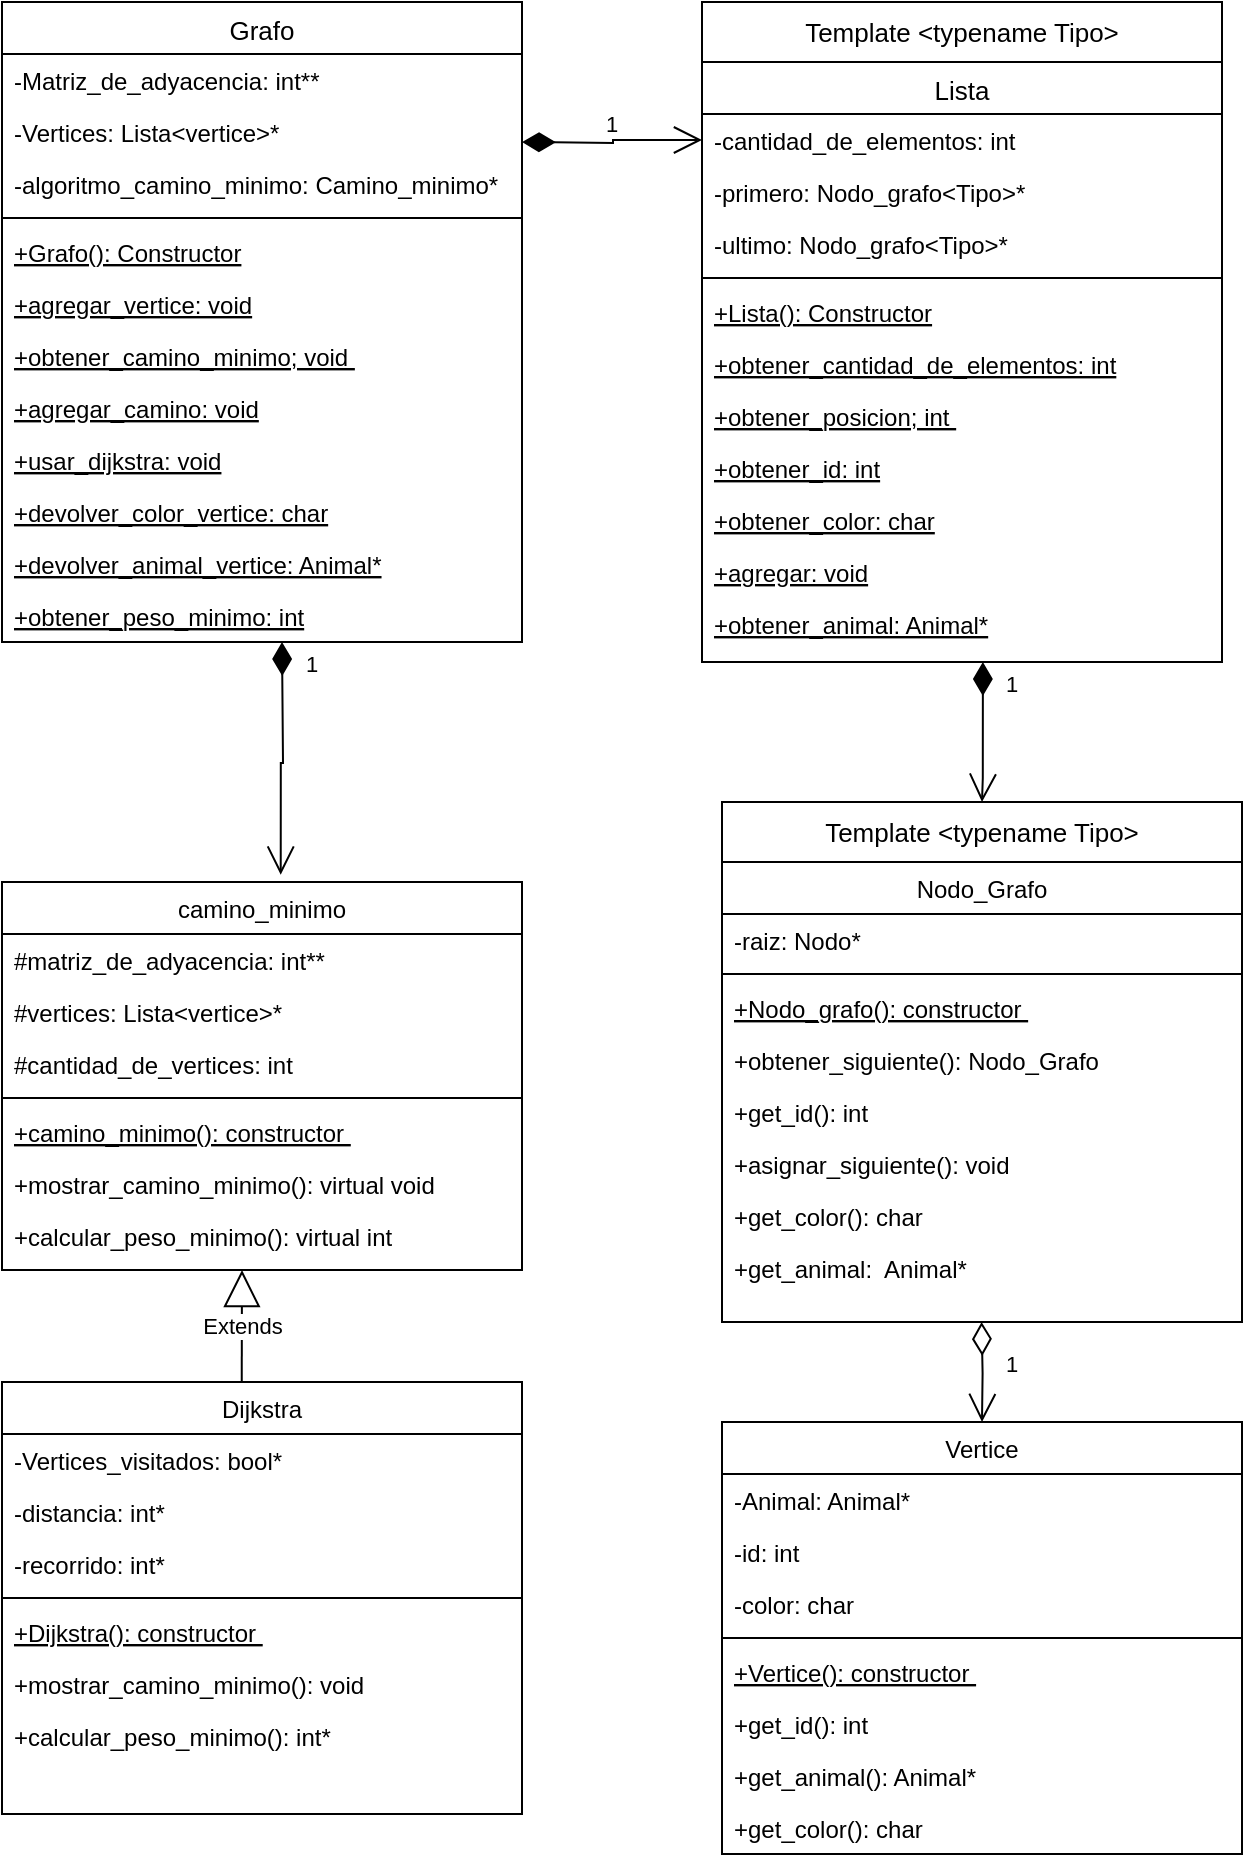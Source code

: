 <mxfile version="20.3.0" type="device"><diagram id="C5RBs43oDa-KdzZeNtuy" name="Page-1"><mxGraphModel dx="1895" dy="2374" grid="1" gridSize="10" guides="1" tooltips="1" connect="1" arrows="1" fold="1" page="1" pageScale="1" pageWidth="827" pageHeight="1169" math="0" shadow="0"><root><mxCell id="WIyWlLk6GJQsqaUBKTNV-0"/><mxCell id="WIyWlLk6GJQsqaUBKTNV-1" parent="WIyWlLk6GJQsqaUBKTNV-0"/><mxCell id="MUb5xQNegAE2DCMX_dtL-4" value="Grafo" style="swimlane;fontStyle=0;align=center;verticalAlign=top;childLayout=stackLayout;horizontal=1;startSize=26;horizontalStack=0;resizeParent=1;resizeLast=0;collapsible=1;marginBottom=0;rounded=0;shadow=0;strokeWidth=1;fontSize=13;" parent="WIyWlLk6GJQsqaUBKTNV-1" vertex="1"><mxGeometry x="10" y="-1150" width="260" height="320" as="geometry"><mxRectangle x="130" y="380" width="160" height="26" as="alternateBounds"/></mxGeometry></mxCell><mxCell id="MUb5xQNegAE2DCMX_dtL-5" value="-Matriz_de_adyacencia: int**" style="text;align=left;verticalAlign=top;spacingLeft=4;spacingRight=4;overflow=hidden;rotatable=0;points=[[0,0.5],[1,0.5]];portConstraint=eastwest;" parent="MUb5xQNegAE2DCMX_dtL-4" vertex="1"><mxGeometry y="26" width="260" height="26" as="geometry"/></mxCell><mxCell id="QD2jiFjRlvJgEh4gMiL_-0" value="-Vertices: Lista&lt;vertice&gt;*" style="text;align=left;verticalAlign=top;spacingLeft=4;spacingRight=4;overflow=hidden;rotatable=0;points=[[0,0.5],[1,0.5]];portConstraint=eastwest;" parent="MUb5xQNegAE2DCMX_dtL-4" vertex="1"><mxGeometry y="52" width="260" height="26" as="geometry"/></mxCell><mxCell id="MUb5xQNegAE2DCMX_dtL-10" value="-algoritmo_camino_minimo: Camino_minimo*" style="text;align=left;verticalAlign=top;spacingLeft=4;spacingRight=4;overflow=hidden;rotatable=0;points=[[0,0.5],[1,0.5]];portConstraint=eastwest;" parent="MUb5xQNegAE2DCMX_dtL-4" vertex="1"><mxGeometry y="78" width="260" height="26" as="geometry"/></mxCell><mxCell id="MUb5xQNegAE2DCMX_dtL-6" value="" style="line;html=1;strokeWidth=1;align=left;verticalAlign=middle;spacingTop=-1;spacingLeft=3;spacingRight=3;rotatable=0;labelPosition=right;points=[];portConstraint=eastwest;" parent="MUb5xQNegAE2DCMX_dtL-4" vertex="1"><mxGeometry y="104" width="260" height="8" as="geometry"/></mxCell><mxCell id="MUb5xQNegAE2DCMX_dtL-9" value="+Grafo(): Constructor" style="text;align=left;verticalAlign=top;spacingLeft=4;spacingRight=4;overflow=hidden;rotatable=0;points=[[0,0.5],[1,0.5]];portConstraint=eastwest;fontStyle=4" parent="MUb5xQNegAE2DCMX_dtL-4" vertex="1"><mxGeometry y="112" width="260" height="26" as="geometry"/></mxCell><mxCell id="NfYvR19Q_Psz9yho2X8H-1" value="+agregar_vertice: void" style="text;align=left;verticalAlign=top;spacingLeft=4;spacingRight=4;overflow=hidden;rotatable=0;points=[[0,0.5],[1,0.5]];portConstraint=eastwest;fontStyle=4" parent="MUb5xQNegAE2DCMX_dtL-4" vertex="1"><mxGeometry y="138" width="260" height="26" as="geometry"/></mxCell><mxCell id="NfYvR19Q_Psz9yho2X8H-2" value="+obtener_camino_minimo; void " style="text;align=left;verticalAlign=top;spacingLeft=4;spacingRight=4;overflow=hidden;rotatable=0;points=[[0,0.5],[1,0.5]];portConstraint=eastwest;fontStyle=4" parent="MUb5xQNegAE2DCMX_dtL-4" vertex="1"><mxGeometry y="164" width="260" height="26" as="geometry"/></mxCell><mxCell id="NfYvR19Q_Psz9yho2X8H-3" value="+agregar_camino: void" style="text;align=left;verticalAlign=top;spacingLeft=4;spacingRight=4;overflow=hidden;rotatable=0;points=[[0,0.5],[1,0.5]];portConstraint=eastwest;fontStyle=4" parent="MUb5xQNegAE2DCMX_dtL-4" vertex="1"><mxGeometry y="190" width="260" height="26" as="geometry"/></mxCell><mxCell id="NfYvR19Q_Psz9yho2X8H-4" value="+usar_dijkstra: void" style="text;align=left;verticalAlign=top;spacingLeft=4;spacingRight=4;overflow=hidden;rotatable=0;points=[[0,0.5],[1,0.5]];portConstraint=eastwest;fontStyle=4" parent="MUb5xQNegAE2DCMX_dtL-4" vertex="1"><mxGeometry y="216" width="260" height="26" as="geometry"/></mxCell><mxCell id="NfYvR19Q_Psz9yho2X8H-5" value="+devolver_color_vertice: char" style="text;align=left;verticalAlign=top;spacingLeft=4;spacingRight=4;overflow=hidden;rotatable=0;points=[[0,0.5],[1,0.5]];portConstraint=eastwest;fontStyle=4" parent="MUb5xQNegAE2DCMX_dtL-4" vertex="1"><mxGeometry y="242" width="260" height="26" as="geometry"/></mxCell><mxCell id="NfYvR19Q_Psz9yho2X8H-6" value="+devolver_animal_vertice: Animal*" style="text;align=left;verticalAlign=top;spacingLeft=4;spacingRight=4;overflow=hidden;rotatable=0;points=[[0,0.5],[1,0.5]];portConstraint=eastwest;fontStyle=4" parent="MUb5xQNegAE2DCMX_dtL-4" vertex="1"><mxGeometry y="268" width="260" height="26" as="geometry"/></mxCell><mxCell id="NfYvR19Q_Psz9yho2X8H-7" value="+obtener_peso_minimo: int" style="text;align=left;verticalAlign=top;spacingLeft=4;spacingRight=4;overflow=hidden;rotatable=0;points=[[0,0.5],[1,0.5]];portConstraint=eastwest;fontStyle=4" parent="MUb5xQNegAE2DCMX_dtL-4" vertex="1"><mxGeometry y="294" width="260" height="26" as="geometry"/></mxCell><mxCell id="MUb5xQNegAE2DCMX_dtL-19" value="Nodo_Grafo" style="swimlane;fontStyle=0;align=center;verticalAlign=top;childLayout=stackLayout;horizontal=1;startSize=26;horizontalStack=0;resizeParent=1;resizeLast=0;collapsible=1;marginBottom=0;rounded=0;shadow=0;strokeWidth=1;" parent="WIyWlLk6GJQsqaUBKTNV-1" vertex="1"><mxGeometry x="370" y="-720" width="260" height="230" as="geometry"><mxRectangle x="130" y="380" width="160" height="26" as="alternateBounds"/></mxGeometry></mxCell><mxCell id="MUb5xQNegAE2DCMX_dtL-21" value="-raiz: Nodo*" style="text;align=left;verticalAlign=top;spacingLeft=4;spacingRight=4;overflow=hidden;rotatable=0;points=[[0,0.5],[1,0.5]];portConstraint=eastwest;" parent="MUb5xQNegAE2DCMX_dtL-19" vertex="1"><mxGeometry y="26" width="260" height="26" as="geometry"/></mxCell><mxCell id="MUb5xQNegAE2DCMX_dtL-22" value="" style="line;html=1;strokeWidth=1;align=left;verticalAlign=middle;spacingTop=-1;spacingLeft=3;spacingRight=3;rotatable=0;labelPosition=right;points=[];portConstraint=eastwest;" parent="MUb5xQNegAE2DCMX_dtL-19" vertex="1"><mxGeometry y="52" width="260" height="8" as="geometry"/></mxCell><mxCell id="MUb5xQNegAE2DCMX_dtL-24" value="+Nodo_grafo(): constructor " style="text;align=left;verticalAlign=top;spacingLeft=4;spacingRight=4;overflow=hidden;rotatable=0;points=[[0,0.5],[1,0.5]];portConstraint=eastwest;fontStyle=4" parent="MUb5xQNegAE2DCMX_dtL-19" vertex="1"><mxGeometry y="60" width="260" height="26" as="geometry"/></mxCell><mxCell id="zDXK_1unl-PCqoljO9lu-1" value="+obtener_siguiente(): Nodo_Grafo " style="text;align=left;verticalAlign=top;spacingLeft=4;spacingRight=4;overflow=hidden;rotatable=0;points=[[0,0.5],[1,0.5]];portConstraint=eastwest;" parent="MUb5xQNegAE2DCMX_dtL-19" vertex="1"><mxGeometry y="86" width="260" height="26" as="geometry"/></mxCell><mxCell id="zDXK_1unl-PCqoljO9lu-2" value="+get_id(): int" style="text;align=left;verticalAlign=top;spacingLeft=4;spacingRight=4;overflow=hidden;rotatable=0;points=[[0,0.5],[1,0.5]];portConstraint=eastwest;" parent="MUb5xQNegAE2DCMX_dtL-19" vertex="1"><mxGeometry y="112" width="260" height="26" as="geometry"/></mxCell><mxCell id="zDXK_1unl-PCqoljO9lu-3" value="+asignar_siguiente(): void" style="text;align=left;verticalAlign=top;spacingLeft=4;spacingRight=4;overflow=hidden;rotatable=0;points=[[0,0.5],[1,0.5]];portConstraint=eastwest;" parent="MUb5xQNegAE2DCMX_dtL-19" vertex="1"><mxGeometry y="138" width="260" height="26" as="geometry"/></mxCell><mxCell id="zDXK_1unl-PCqoljO9lu-4" value="+get_color(): char" style="text;align=left;verticalAlign=top;spacingLeft=4;spacingRight=4;overflow=hidden;rotatable=0;points=[[0,0.5],[1,0.5]];portConstraint=eastwest;" parent="MUb5xQNegAE2DCMX_dtL-19" vertex="1"><mxGeometry y="164" width="260" height="26" as="geometry"/></mxCell><mxCell id="zDXK_1unl-PCqoljO9lu-5" value="+get_animal:  Animal*" style="text;align=left;verticalAlign=top;spacingLeft=4;spacingRight=4;overflow=hidden;rotatable=0;points=[[0,0.5],[1,0.5]];portConstraint=eastwest;" parent="MUb5xQNegAE2DCMX_dtL-19" vertex="1"><mxGeometry y="190" width="260" height="26" as="geometry"/></mxCell><mxCell id="Xaf3R9oi1BTJTHbB0Hd0-0" value="Template &amp;lt;typename Tipo&amp;gt;" style="rounded=0;whiteSpace=wrap;html=1;fontSize=13;" parent="WIyWlLk6GJQsqaUBKTNV-1" vertex="1"><mxGeometry x="370" y="-750" width="260" height="30" as="geometry"/></mxCell><mxCell id="lT6Q3q53uMhQu2bcNwta-2" value="Lista" style="swimlane;fontStyle=0;align=center;verticalAlign=top;childLayout=stackLayout;horizontal=1;startSize=26;horizontalStack=0;resizeParent=1;resizeLast=0;collapsible=1;marginBottom=0;rounded=0;shadow=0;strokeWidth=1;fontSize=13;" parent="WIyWlLk6GJQsqaUBKTNV-1" vertex="1"><mxGeometry x="360" y="-1120" width="260" height="300" as="geometry"><mxRectangle x="130" y="380" width="160" height="26" as="alternateBounds"/></mxGeometry></mxCell><mxCell id="lT6Q3q53uMhQu2bcNwta-3" value="-cantidad_de_elementos: int" style="text;align=left;verticalAlign=top;spacingLeft=4;spacingRight=4;overflow=hidden;rotatable=0;points=[[0,0.5],[1,0.5]];portConstraint=eastwest;" parent="lT6Q3q53uMhQu2bcNwta-2" vertex="1"><mxGeometry y="26" width="260" height="26" as="geometry"/></mxCell><mxCell id="lT6Q3q53uMhQu2bcNwta-4" value="-primero: Nodo_grafo&lt;Tipo&gt;*" style="text;align=left;verticalAlign=top;spacingLeft=4;spacingRight=4;overflow=hidden;rotatable=0;points=[[0,0.5],[1,0.5]];portConstraint=eastwest;" parent="lT6Q3q53uMhQu2bcNwta-2" vertex="1"><mxGeometry y="52" width="260" height="26" as="geometry"/></mxCell><mxCell id="lT6Q3q53uMhQu2bcNwta-17" value="-ultimo: Nodo_grafo&lt;Tipo&gt;*" style="text;align=left;verticalAlign=top;spacingLeft=4;spacingRight=4;overflow=hidden;rotatable=0;points=[[0,0.5],[1,0.5]];portConstraint=eastwest;" parent="lT6Q3q53uMhQu2bcNwta-2" vertex="1"><mxGeometry y="78" width="260" height="26" as="geometry"/></mxCell><mxCell id="lT6Q3q53uMhQu2bcNwta-7" value="" style="line;html=1;strokeWidth=1;align=left;verticalAlign=middle;spacingTop=-1;spacingLeft=3;spacingRight=3;rotatable=0;labelPosition=right;points=[];portConstraint=eastwest;" parent="lT6Q3q53uMhQu2bcNwta-2" vertex="1"><mxGeometry y="104" width="260" height="8" as="geometry"/></mxCell><mxCell id="lT6Q3q53uMhQu2bcNwta-8" value="+Lista(): Constructor" style="text;align=left;verticalAlign=top;spacingLeft=4;spacingRight=4;overflow=hidden;rotatable=0;points=[[0,0.5],[1,0.5]];portConstraint=eastwest;fontStyle=4" parent="lT6Q3q53uMhQu2bcNwta-2" vertex="1"><mxGeometry y="112" width="260" height="26" as="geometry"/></mxCell><mxCell id="lT6Q3q53uMhQu2bcNwta-9" value="+obtener_cantidad_de_elementos: int" style="text;align=left;verticalAlign=top;spacingLeft=4;spacingRight=4;overflow=hidden;rotatable=0;points=[[0,0.5],[1,0.5]];portConstraint=eastwest;fontStyle=4" parent="lT6Q3q53uMhQu2bcNwta-2" vertex="1"><mxGeometry y="138" width="260" height="26" as="geometry"/></mxCell><mxCell id="lT6Q3q53uMhQu2bcNwta-10" value="+obtener_posicion; int " style="text;align=left;verticalAlign=top;spacingLeft=4;spacingRight=4;overflow=hidden;rotatable=0;points=[[0,0.5],[1,0.5]];portConstraint=eastwest;fontStyle=4" parent="lT6Q3q53uMhQu2bcNwta-2" vertex="1"><mxGeometry y="164" width="260" height="26" as="geometry"/></mxCell><mxCell id="lT6Q3q53uMhQu2bcNwta-11" value="+obtener_id: int" style="text;align=left;verticalAlign=top;spacingLeft=4;spacingRight=4;overflow=hidden;rotatable=0;points=[[0,0.5],[1,0.5]];portConstraint=eastwest;fontStyle=4" parent="lT6Q3q53uMhQu2bcNwta-2" vertex="1"><mxGeometry y="190" width="260" height="26" as="geometry"/></mxCell><mxCell id="lT6Q3q53uMhQu2bcNwta-12" value="+obtener_color: char" style="text;align=left;verticalAlign=top;spacingLeft=4;spacingRight=4;overflow=hidden;rotatable=0;points=[[0,0.5],[1,0.5]];portConstraint=eastwest;fontStyle=4" parent="lT6Q3q53uMhQu2bcNwta-2" vertex="1"><mxGeometry y="216" width="260" height="26" as="geometry"/></mxCell><mxCell id="lT6Q3q53uMhQu2bcNwta-13" value="+agregar: void" style="text;align=left;verticalAlign=top;spacingLeft=4;spacingRight=4;overflow=hidden;rotatable=0;points=[[0,0.5],[1,0.5]];portConstraint=eastwest;fontStyle=4" parent="lT6Q3q53uMhQu2bcNwta-2" vertex="1"><mxGeometry y="242" width="260" height="26" as="geometry"/></mxCell><mxCell id="lT6Q3q53uMhQu2bcNwta-14" value="+obtener_animal: Animal*" style="text;align=left;verticalAlign=top;spacingLeft=4;spacingRight=4;overflow=hidden;rotatable=0;points=[[0,0.5],[1,0.5]];portConstraint=eastwest;fontStyle=4" parent="lT6Q3q53uMhQu2bcNwta-2" vertex="1"><mxGeometry y="268" width="260" height="26" as="geometry"/></mxCell><mxCell id="lT6Q3q53uMhQu2bcNwta-16" value="Template &amp;lt;typename Tipo&amp;gt;" style="rounded=0;whiteSpace=wrap;html=1;fontSize=13;" parent="WIyWlLk6GJQsqaUBKTNV-1" vertex="1"><mxGeometry x="360" y="-1150" width="260" height="30" as="geometry"/></mxCell><mxCell id="lT6Q3q53uMhQu2bcNwta-18" value="Vertice" style="swimlane;fontStyle=0;align=center;verticalAlign=top;childLayout=stackLayout;horizontal=1;startSize=26;horizontalStack=0;resizeParent=1;resizeLast=0;collapsible=1;marginBottom=0;rounded=0;shadow=0;strokeWidth=1;" parent="WIyWlLk6GJQsqaUBKTNV-1" vertex="1"><mxGeometry x="370" y="-440" width="260" height="216" as="geometry"><mxRectangle x="130" y="380" width="160" height="26" as="alternateBounds"/></mxGeometry></mxCell><mxCell id="lT6Q3q53uMhQu2bcNwta-19" value="-Animal: Animal*" style="text;align=left;verticalAlign=top;spacingLeft=4;spacingRight=4;overflow=hidden;rotatable=0;points=[[0,0.5],[1,0.5]];portConstraint=eastwest;" parent="lT6Q3q53uMhQu2bcNwta-18" vertex="1"><mxGeometry y="26" width="260" height="26" as="geometry"/></mxCell><mxCell id="lT6Q3q53uMhQu2bcNwta-27" value="-id: int" style="text;align=left;verticalAlign=top;spacingLeft=4;spacingRight=4;overflow=hidden;rotatable=0;points=[[0,0.5],[1,0.5]];portConstraint=eastwest;" parent="lT6Q3q53uMhQu2bcNwta-18" vertex="1"><mxGeometry y="52" width="260" height="26" as="geometry"/></mxCell><mxCell id="lT6Q3q53uMhQu2bcNwta-28" value="-color: char" style="text;align=left;verticalAlign=top;spacingLeft=4;spacingRight=4;overflow=hidden;rotatable=0;points=[[0,0.5],[1,0.5]];portConstraint=eastwest;" parent="lT6Q3q53uMhQu2bcNwta-18" vertex="1"><mxGeometry y="78" width="260" height="26" as="geometry"/></mxCell><mxCell id="lT6Q3q53uMhQu2bcNwta-20" value="" style="line;html=1;strokeWidth=1;align=left;verticalAlign=middle;spacingTop=-1;spacingLeft=3;spacingRight=3;rotatable=0;labelPosition=right;points=[];portConstraint=eastwest;" parent="lT6Q3q53uMhQu2bcNwta-18" vertex="1"><mxGeometry y="104" width="260" height="8" as="geometry"/></mxCell><mxCell id="lT6Q3q53uMhQu2bcNwta-21" value="+Vertice(): constructor " style="text;align=left;verticalAlign=top;spacingLeft=4;spacingRight=4;overflow=hidden;rotatable=0;points=[[0,0.5],[1,0.5]];portConstraint=eastwest;fontStyle=4" parent="lT6Q3q53uMhQu2bcNwta-18" vertex="1"><mxGeometry y="112" width="260" height="26" as="geometry"/></mxCell><mxCell id="lT6Q3q53uMhQu2bcNwta-22" value="+get_id(): int " style="text;align=left;verticalAlign=top;spacingLeft=4;spacingRight=4;overflow=hidden;rotatable=0;points=[[0,0.5],[1,0.5]];portConstraint=eastwest;" parent="lT6Q3q53uMhQu2bcNwta-18" vertex="1"><mxGeometry y="138" width="260" height="26" as="geometry"/></mxCell><mxCell id="lT6Q3q53uMhQu2bcNwta-23" value="+get_animal(): Animal*" style="text;align=left;verticalAlign=top;spacingLeft=4;spacingRight=4;overflow=hidden;rotatable=0;points=[[0,0.5],[1,0.5]];portConstraint=eastwest;" parent="lT6Q3q53uMhQu2bcNwta-18" vertex="1"><mxGeometry y="164" width="260" height="26" as="geometry"/></mxCell><mxCell id="lT6Q3q53uMhQu2bcNwta-25" value="+get_color(): char" style="text;align=left;verticalAlign=top;spacingLeft=4;spacingRight=4;overflow=hidden;rotatable=0;points=[[0,0.5],[1,0.5]];portConstraint=eastwest;" parent="lT6Q3q53uMhQu2bcNwta-18" vertex="1"><mxGeometry y="190" width="260" height="26" as="geometry"/></mxCell><mxCell id="lT6Q3q53uMhQu2bcNwta-29" value="camino_minimo" style="swimlane;fontStyle=0;align=center;verticalAlign=top;childLayout=stackLayout;horizontal=1;startSize=26;horizontalStack=0;resizeParent=1;resizeLast=0;collapsible=1;marginBottom=0;rounded=0;shadow=0;strokeWidth=1;" parent="WIyWlLk6GJQsqaUBKTNV-1" vertex="1"><mxGeometry x="10" y="-710" width="260" height="194" as="geometry"><mxRectangle x="130" y="380" width="160" height="26" as="alternateBounds"/></mxGeometry></mxCell><mxCell id="lT6Q3q53uMhQu2bcNwta-30" value="#matriz_de_adyacencia: int**" style="text;align=left;verticalAlign=top;spacingLeft=4;spacingRight=4;overflow=hidden;rotatable=0;points=[[0,0.5],[1,0.5]];portConstraint=eastwest;" parent="lT6Q3q53uMhQu2bcNwta-29" vertex="1"><mxGeometry y="26" width="260" height="26" as="geometry"/></mxCell><mxCell id="lT6Q3q53uMhQu2bcNwta-31" value="#vertices: Lista&lt;vertice&gt;*" style="text;align=left;verticalAlign=top;spacingLeft=4;spacingRight=4;overflow=hidden;rotatable=0;points=[[0,0.5],[1,0.5]];portConstraint=eastwest;" parent="lT6Q3q53uMhQu2bcNwta-29" vertex="1"><mxGeometry y="52" width="260" height="26" as="geometry"/></mxCell><mxCell id="lT6Q3q53uMhQu2bcNwta-32" value="#cantidad_de_vertices: int" style="text;align=left;verticalAlign=top;spacingLeft=4;spacingRight=4;overflow=hidden;rotatable=0;points=[[0,0.5],[1,0.5]];portConstraint=eastwest;" parent="lT6Q3q53uMhQu2bcNwta-29" vertex="1"><mxGeometry y="78" width="260" height="26" as="geometry"/></mxCell><mxCell id="lT6Q3q53uMhQu2bcNwta-33" value="" style="line;html=1;strokeWidth=1;align=left;verticalAlign=middle;spacingTop=-1;spacingLeft=3;spacingRight=3;rotatable=0;labelPosition=right;points=[];portConstraint=eastwest;" parent="lT6Q3q53uMhQu2bcNwta-29" vertex="1"><mxGeometry y="104" width="260" height="8" as="geometry"/></mxCell><mxCell id="lT6Q3q53uMhQu2bcNwta-34" value="+camino_minimo(): constructor " style="text;align=left;verticalAlign=top;spacingLeft=4;spacingRight=4;overflow=hidden;rotatable=0;points=[[0,0.5],[1,0.5]];portConstraint=eastwest;fontStyle=4" parent="lT6Q3q53uMhQu2bcNwta-29" vertex="1"><mxGeometry y="112" width="260" height="26" as="geometry"/></mxCell><mxCell id="lT6Q3q53uMhQu2bcNwta-35" value="+mostrar_camino_minimo(): virtual void " style="text;align=left;verticalAlign=top;spacingLeft=4;spacingRight=4;overflow=hidden;rotatable=0;points=[[0,0.5],[1,0.5]];portConstraint=eastwest;" parent="lT6Q3q53uMhQu2bcNwta-29" vertex="1"><mxGeometry y="138" width="260" height="26" as="geometry"/></mxCell><mxCell id="lT6Q3q53uMhQu2bcNwta-36" value="+calcular_peso_minimo(): virtual int" style="text;align=left;verticalAlign=top;spacingLeft=4;spacingRight=4;overflow=hidden;rotatable=0;points=[[0,0.5],[1,0.5]];portConstraint=eastwest;" parent="lT6Q3q53uMhQu2bcNwta-29" vertex="1"><mxGeometry y="164" width="260" height="26" as="geometry"/></mxCell><mxCell id="lT6Q3q53uMhQu2bcNwta-38" value="Dijkstra" style="swimlane;fontStyle=0;align=center;verticalAlign=top;childLayout=stackLayout;horizontal=1;startSize=26;horizontalStack=0;resizeParent=1;resizeLast=0;collapsible=1;marginBottom=0;rounded=0;shadow=0;strokeWidth=1;" parent="WIyWlLk6GJQsqaUBKTNV-1" vertex="1"><mxGeometry x="10" y="-460" width="260" height="216" as="geometry"><mxRectangle x="130" y="380" width="160" height="26" as="alternateBounds"/></mxGeometry></mxCell><mxCell id="lT6Q3q53uMhQu2bcNwta-39" value="-Vertices_visitados: bool*" style="text;align=left;verticalAlign=top;spacingLeft=4;spacingRight=4;overflow=hidden;rotatable=0;points=[[0,0.5],[1,0.5]];portConstraint=eastwest;" parent="lT6Q3q53uMhQu2bcNwta-38" vertex="1"><mxGeometry y="26" width="260" height="26" as="geometry"/></mxCell><mxCell id="lT6Q3q53uMhQu2bcNwta-40" value="-distancia: int*" style="text;align=left;verticalAlign=top;spacingLeft=4;spacingRight=4;overflow=hidden;rotatable=0;points=[[0,0.5],[1,0.5]];portConstraint=eastwest;" parent="lT6Q3q53uMhQu2bcNwta-38" vertex="1"><mxGeometry y="52" width="260" height="26" as="geometry"/></mxCell><mxCell id="lT6Q3q53uMhQu2bcNwta-41" value="-recorrido: int*" style="text;align=left;verticalAlign=top;spacingLeft=4;spacingRight=4;overflow=hidden;rotatable=0;points=[[0,0.5],[1,0.5]];portConstraint=eastwest;" parent="lT6Q3q53uMhQu2bcNwta-38" vertex="1"><mxGeometry y="78" width="260" height="26" as="geometry"/></mxCell><mxCell id="lT6Q3q53uMhQu2bcNwta-42" value="" style="line;html=1;strokeWidth=1;align=left;verticalAlign=middle;spacingTop=-1;spacingLeft=3;spacingRight=3;rotatable=0;labelPosition=right;points=[];portConstraint=eastwest;" parent="lT6Q3q53uMhQu2bcNwta-38" vertex="1"><mxGeometry y="104" width="260" height="8" as="geometry"/></mxCell><mxCell id="lT6Q3q53uMhQu2bcNwta-43" value="+Dijkstra(): constructor " style="text;align=left;verticalAlign=top;spacingLeft=4;spacingRight=4;overflow=hidden;rotatable=0;points=[[0,0.5],[1,0.5]];portConstraint=eastwest;fontStyle=4" parent="lT6Q3q53uMhQu2bcNwta-38" vertex="1"><mxGeometry y="112" width="260" height="26" as="geometry"/></mxCell><mxCell id="lT6Q3q53uMhQu2bcNwta-44" value="+mostrar_camino_minimo(): void " style="text;align=left;verticalAlign=top;spacingLeft=4;spacingRight=4;overflow=hidden;rotatable=0;points=[[0,0.5],[1,0.5]];portConstraint=eastwest;" parent="lT6Q3q53uMhQu2bcNwta-38" vertex="1"><mxGeometry y="138" width="260" height="26" as="geometry"/></mxCell><mxCell id="lT6Q3q53uMhQu2bcNwta-45" value="+calcular_peso_minimo(): int*" style="text;align=left;verticalAlign=top;spacingLeft=4;spacingRight=4;overflow=hidden;rotatable=0;points=[[0,0.5],[1,0.5]];portConstraint=eastwest;" parent="lT6Q3q53uMhQu2bcNwta-38" vertex="1"><mxGeometry y="164" width="260" height="26" as="geometry"/></mxCell><mxCell id="OAw88ak5YA0fkJ1rBhKD-0" value="Extends" style="endArrow=block;endSize=16;endFill=0;html=1;rounded=0;exitX=0.461;exitY=-0.001;exitDx=0;exitDy=0;exitPerimeter=0;" edge="1" parent="WIyWlLk6GJQsqaUBKTNV-1" source="lT6Q3q53uMhQu2bcNwta-38"><mxGeometry width="160" relative="1" as="geometry"><mxPoint x="130" y="-466" as="sourcePoint"/><mxPoint x="130" y="-516" as="targetPoint"/></mxGeometry></mxCell><mxCell id="OAw88ak5YA0fkJ1rBhKD-3" value="1" style="endArrow=open;html=1;endSize=12;startArrow=diamondThin;startSize=14;startFill=0;edgeStyle=orthogonalEdgeStyle;align=left;verticalAlign=bottom;rounded=0;entryX=0.5;entryY=0;entryDx=0;entryDy=0;" edge="1" parent="WIyWlLk6GJQsqaUBKTNV-1" target="lT6Q3q53uMhQu2bcNwta-18"><mxGeometry x="0.206" y="10" relative="1" as="geometry"><mxPoint x="499.8" y="-490" as="sourcePoint"/><mxPoint x="499.8" y="-450" as="targetPoint"/><mxPoint as="offset"/></mxGeometry></mxCell><mxCell id="OAw88ak5YA0fkJ1rBhKD-4" value="1" style="endArrow=open;html=1;endSize=12;startArrow=diamondThin;startSize=14;startFill=1;edgeStyle=orthogonalEdgeStyle;align=left;verticalAlign=bottom;rounded=0;entryX=0.536;entryY=-0.019;entryDx=0;entryDy=0;entryPerimeter=0;" edge="1" parent="WIyWlLk6GJQsqaUBKTNV-1" target="lT6Q3q53uMhQu2bcNwta-29"><mxGeometry x="-0.658" y="10" relative="1" as="geometry"><mxPoint x="150" y="-830" as="sourcePoint"/><mxPoint x="150" y="-760" as="targetPoint"/><mxPoint as="offset"/></mxGeometry></mxCell><mxCell id="OAw88ak5YA0fkJ1rBhKD-6" value="1" style="endArrow=open;html=1;endSize=12;startArrow=diamondThin;startSize=14;startFill=1;edgeStyle=orthogonalEdgeStyle;align=left;verticalAlign=bottom;rounded=0;entryX=0.5;entryY=0;entryDx=0;entryDy=0;" edge="1" parent="WIyWlLk6GJQsqaUBKTNV-1" target="Xaf3R9oi1BTJTHbB0Hd0-0"><mxGeometry x="-0.429" y="10" relative="1" as="geometry"><mxPoint x="500.44" y="-820" as="sourcePoint"/><mxPoint x="499.48" y="-753.69" as="targetPoint"/><Array as="points"><mxPoint x="500" y="-762"/></Array><mxPoint as="offset"/></mxGeometry></mxCell><mxCell id="OAw88ak5YA0fkJ1rBhKD-7" value="1" style="endArrow=open;html=1;endSize=12;startArrow=diamondThin;startSize=14;startFill=1;edgeStyle=orthogonalEdgeStyle;align=left;verticalAlign=bottom;rounded=0;entryX=0;entryY=0.5;entryDx=0;entryDy=0;" edge="1" parent="WIyWlLk6GJQsqaUBKTNV-1" target="lT6Q3q53uMhQu2bcNwta-3"><mxGeometry x="-0.121" relative="1" as="geometry"><mxPoint x="270" y="-1080" as="sourcePoint"/><mxPoint x="320.05" y="-1080" as="targetPoint"/><mxPoint as="offset"/></mxGeometry></mxCell></root></mxGraphModel></diagram></mxfile>